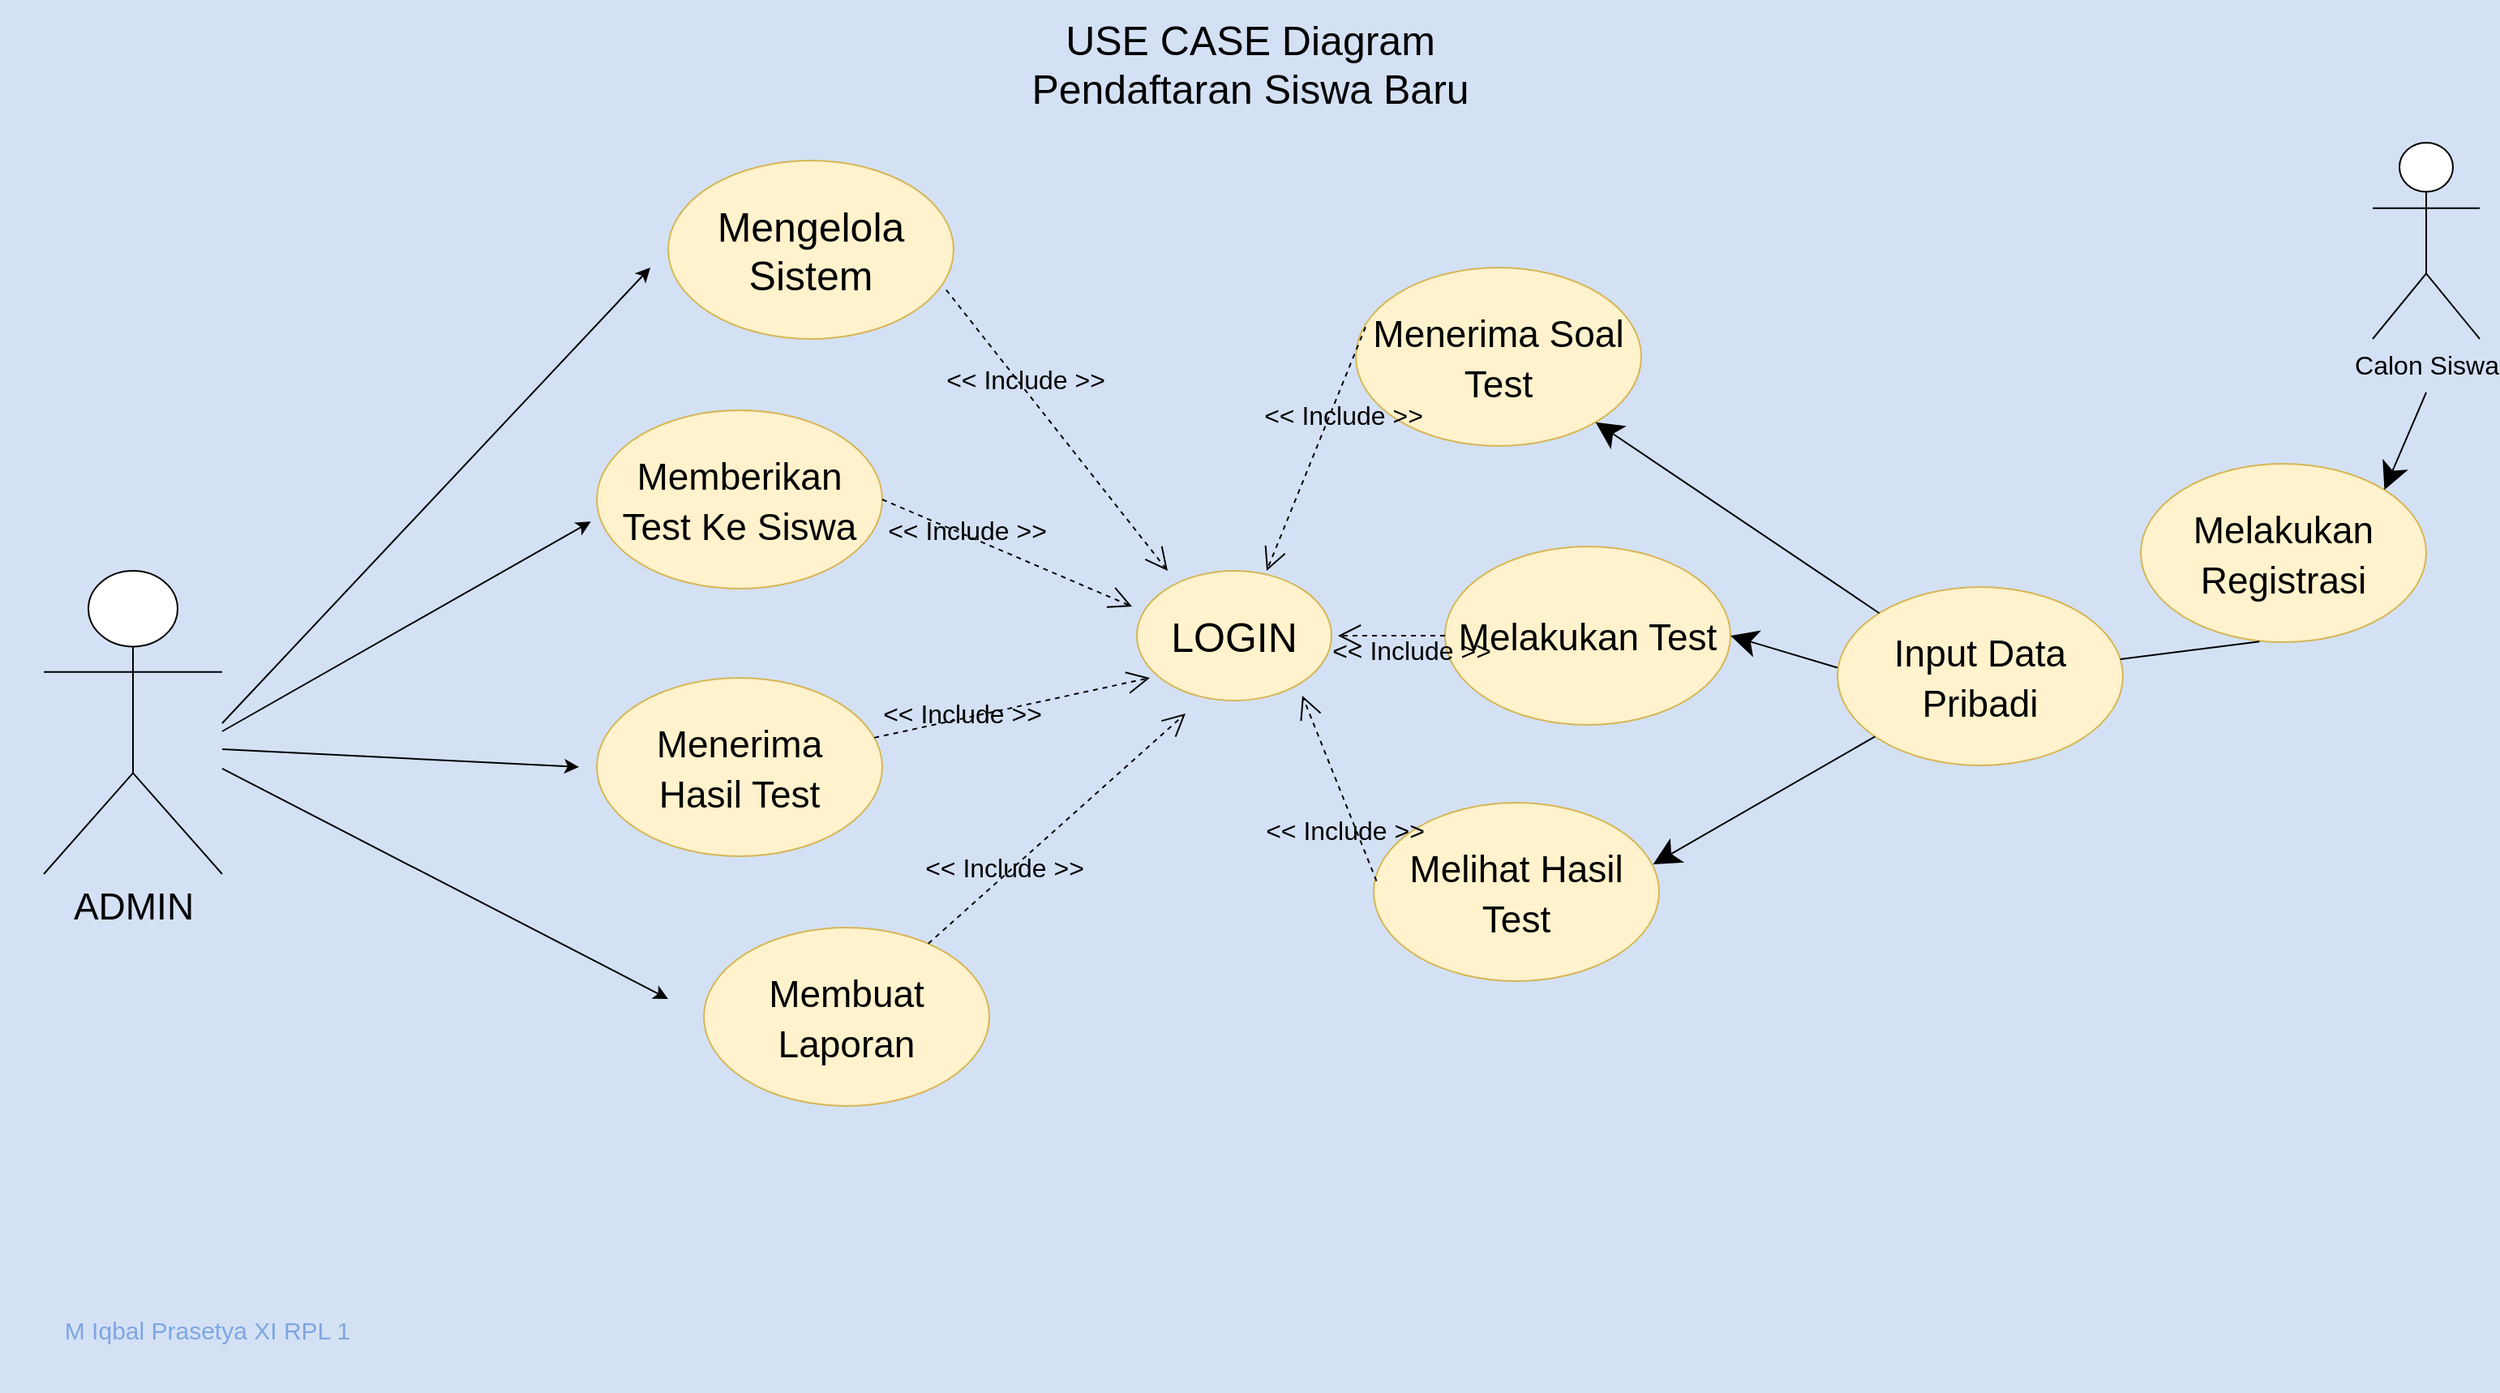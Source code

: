 <mxfile version="16.5.2" type="github">
  <diagram id="Ay3tjK2ZSE7KL9FqbWFj" name="Page-1">
    <mxGraphModel dx="2038" dy="1060" grid="1" gridSize="11" guides="1" tooltips="1" connect="1" arrows="1" fold="1" page="1" pageScale="1" pageWidth="1600" pageHeight="900" background="#D4E1F5" math="0" shadow="0">
      <root>
        <mxCell id="0" />
        <mxCell id="1" parent="0" />
        <mxCell id="gNgX4fhja9alKX4UE3FK-9" value="LOGIN" style="ellipse;whiteSpace=wrap;html=1;fontFamily=Helvetica;fontSize=25;fillColor=#fff2cc;strokeColor=#d6b656;" vertex="1" parent="1">
          <mxGeometry x="712" y="385" width="120" height="80" as="geometry" />
        </mxCell>
        <mxCell id="gNgX4fhja9alKX4UE3FK-11" value="Mengelola Sistem" style="ellipse;whiteSpace=wrap;html=1;fontFamily=Helvetica;fontSize=25;fillColor=#fff2cc;strokeColor=#d6b656;" vertex="1" parent="1">
          <mxGeometry x="423" y="132" width="176" height="110" as="geometry" />
        </mxCell>
        <mxCell id="gNgX4fhja9alKX4UE3FK-12" value="&lt;font style=&quot;font-size: 23px&quot;&gt;Memberikan Test Ke Siswa&lt;/font&gt;" style="ellipse;whiteSpace=wrap;html=1;fontFamily=Helvetica;fontSize=25;fillColor=#fff2cc;strokeColor=#d6b656;" vertex="1" parent="1">
          <mxGeometry x="379" y="286" width="176" height="110" as="geometry" />
        </mxCell>
        <mxCell id="gNgX4fhja9alKX4UE3FK-13" value="&lt;font style=&quot;font-size: 23px&quot;&gt;Menerima &lt;br&gt;Hasil Test&lt;/font&gt;" style="ellipse;whiteSpace=wrap;html=1;fontFamily=Helvetica;fontSize=25;fillColor=#fff2cc;strokeColor=#d6b656;" vertex="1" parent="1">
          <mxGeometry x="379" y="451" width="176" height="110" as="geometry" />
        </mxCell>
        <mxCell id="gNgX4fhja9alKX4UE3FK-14" value="&lt;span style=&quot;font-size: 23px&quot;&gt;Membuat Laporan&lt;/span&gt;" style="ellipse;whiteSpace=wrap;html=1;fontFamily=Helvetica;fontSize=25;fillColor=#fff2cc;strokeColor=#d6b656;" vertex="1" parent="1">
          <mxGeometry x="445" y="605" width="176" height="110" as="geometry" />
        </mxCell>
        <mxCell id="gNgX4fhja9alKX4UE3FK-15" value="&lt;span style=&quot;font-size: 23px&quot;&gt;Melakukan Registrasi&lt;/span&gt;" style="ellipse;whiteSpace=wrap;html=1;fontFamily=Helvetica;fontSize=25;fillColor=#fff2cc;strokeColor=#d6b656;" vertex="1" parent="1">
          <mxGeometry x="1331" y="319" width="176" height="110" as="geometry" />
        </mxCell>
        <mxCell id="gNgX4fhja9alKX4UE3FK-17" value="&lt;span style=&quot;font-size: 23px&quot;&gt;Input Data Pribadi&lt;/span&gt;" style="ellipse;whiteSpace=wrap;html=1;fontFamily=Helvetica;fontSize=25;fillColor=#fff2cc;strokeColor=#d6b656;" vertex="1" parent="1">
          <mxGeometry x="1144" y="395" width="176" height="110" as="geometry" />
        </mxCell>
        <mxCell id="gNgX4fhja9alKX4UE3FK-18" value="&lt;span style=&quot;font-size: 23px&quot;&gt;Melakukan Test&lt;/span&gt;" style="ellipse;whiteSpace=wrap;html=1;fontFamily=Helvetica;fontSize=25;fillColor=#fff2cc;strokeColor=#d6b656;" vertex="1" parent="1">
          <mxGeometry x="902" y="370" width="176" height="110" as="geometry" />
        </mxCell>
        <mxCell id="gNgX4fhja9alKX4UE3FK-19" value="&lt;span style=&quot;font-size: 23px&quot;&gt;Menerima Soal Test&lt;/span&gt;" style="ellipse;whiteSpace=wrap;html=1;fontFamily=Helvetica;fontSize=25;fillColor=#fff2cc;strokeColor=#d6b656;" vertex="1" parent="1">
          <mxGeometry x="847" y="198" width="176" height="110" as="geometry" />
        </mxCell>
        <mxCell id="gNgX4fhja9alKX4UE3FK-20" value="&lt;span style=&quot;font-size: 23px&quot;&gt;Melihat Hasil Test&lt;/span&gt;" style="ellipse;whiteSpace=wrap;html=1;fontFamily=Helvetica;fontSize=25;fillColor=#fff2cc;strokeColor=#d6b656;" vertex="1" parent="1">
          <mxGeometry x="858" y="528" width="176" height="110" as="geometry" />
        </mxCell>
        <mxCell id="gNgX4fhja9alKX4UE3FK-21" value="ADMIN" style="shape=umlActor;verticalLabelPosition=bottom;verticalAlign=top;html=1;outlineConnect=0;fontFamily=Helvetica;fontSize=23;" vertex="1" parent="1">
          <mxGeometry x="38" y="385" width="110" height="187" as="geometry" />
        </mxCell>
        <mxCell id="gNgX4fhja9alKX4UE3FK-22" value="" style="endArrow=classic;html=1;rounded=0;fontFamily=Helvetica;fontSize=23;" edge="1" parent="1">
          <mxGeometry width="50" height="50" relative="1" as="geometry">
            <mxPoint x="148" y="479" as="sourcePoint" />
            <mxPoint x="412" y="198" as="targetPoint" />
          </mxGeometry>
        </mxCell>
        <mxCell id="gNgX4fhja9alKX4UE3FK-23" value="" style="endArrow=classic;html=1;rounded=0;fontFamily=Helvetica;fontSize=23;entryX=-0.021;entryY=0.624;entryDx=0;entryDy=0;entryPerimeter=0;" edge="1" parent="1" target="gNgX4fhja9alKX4UE3FK-12">
          <mxGeometry width="50" height="50" relative="1" as="geometry">
            <mxPoint x="148" y="484" as="sourcePoint" />
            <mxPoint x="198" y="495" as="targetPoint" />
          </mxGeometry>
        </mxCell>
        <mxCell id="gNgX4fhja9alKX4UE3FK-24" value="" style="endArrow=classic;html=1;rounded=0;fontFamily=Helvetica;fontSize=23;" edge="1" parent="1">
          <mxGeometry width="50" height="50" relative="1" as="geometry">
            <mxPoint x="148" y="495" as="sourcePoint" />
            <mxPoint x="368" y="506" as="targetPoint" />
          </mxGeometry>
        </mxCell>
        <mxCell id="gNgX4fhja9alKX4UE3FK-25" value="" style="endArrow=classic;html=1;rounded=0;fontFamily=Helvetica;fontSize=23;" edge="1" parent="1" source="gNgX4fhja9alKX4UE3FK-21">
          <mxGeometry width="50" height="50" relative="1" as="geometry">
            <mxPoint x="148" y="484" as="sourcePoint" />
            <mxPoint x="423" y="649" as="targetPoint" />
          </mxGeometry>
        </mxCell>
        <mxCell id="gNgX4fhja9alKX4UE3FK-30" value="&lt;font style=&quot;font-size: 16px&quot;&gt;&amp;lt;&amp;lt; Include &amp;gt;&amp;gt;&lt;/font&gt;" style="endArrow=open;endSize=12;dashed=1;html=1;rounded=0;fontFamily=Helvetica;fontSize=23;strokeColor=default;labelBackgroundColor=none;exitX=0.974;exitY=0.725;exitDx=0;exitDy=0;exitPerimeter=0;" edge="1" parent="1" source="gNgX4fhja9alKX4UE3FK-11">
          <mxGeometry x="-0.355" y="6" width="160" relative="1" as="geometry">
            <mxPoint x="555" y="374" as="sourcePoint" />
            <mxPoint x="731" y="385" as="targetPoint" />
            <mxPoint y="1" as="offset" />
          </mxGeometry>
        </mxCell>
        <mxCell id="gNgX4fhja9alKX4UE3FK-31" value="&lt;font style=&quot;font-size: 16px&quot;&gt;&amp;lt;&amp;lt; Include &amp;gt;&amp;gt;&lt;/font&gt;" style="endArrow=open;endSize=12;dashed=1;html=1;rounded=0;fontFamily=Helvetica;fontSize=23;strokeColor=default;labelBackgroundColor=none;" edge="1" parent="1">
          <mxGeometry x="-0.355" y="6" width="160" relative="1" as="geometry">
            <mxPoint x="555" y="341" as="sourcePoint" />
            <mxPoint x="709" y="407" as="targetPoint" />
            <mxPoint y="1" as="offset" />
          </mxGeometry>
        </mxCell>
        <mxCell id="gNgX4fhja9alKX4UE3FK-32" value="&lt;font style=&quot;font-size: 16px&quot;&gt;&amp;lt;&amp;lt; Include &amp;gt;&amp;gt;&lt;/font&gt;" style="endArrow=open;endSize=12;dashed=1;html=1;rounded=0;fontFamily=Helvetica;fontSize=23;strokeColor=default;labelBackgroundColor=none;" edge="1" parent="1" source="gNgX4fhja9alKX4UE3FK-13">
          <mxGeometry x="-0.355" y="6" width="160" relative="1" as="geometry">
            <mxPoint x="577" y="495" as="sourcePoint" />
            <mxPoint x="720" y="451" as="targetPoint" />
            <mxPoint y="1" as="offset" />
          </mxGeometry>
        </mxCell>
        <mxCell id="gNgX4fhja9alKX4UE3FK-33" value="&lt;font style=&quot;font-size: 16px&quot;&gt;&amp;lt;&amp;lt; Include &amp;gt;&amp;gt;&lt;/font&gt;" style="endArrow=open;endSize=12;dashed=1;html=1;rounded=0;fontFamily=Helvetica;fontSize=23;strokeColor=default;labelBackgroundColor=none;" edge="1" parent="1" source="gNgX4fhja9alKX4UE3FK-14">
          <mxGeometry x="-0.355" y="6" width="160" relative="1" as="geometry">
            <mxPoint x="621" y="528" as="sourcePoint" />
            <mxPoint x="742" y="473" as="targetPoint" />
            <mxPoint y="1" as="offset" />
          </mxGeometry>
        </mxCell>
        <mxCell id="gNgX4fhja9alKX4UE3FK-35" value="Calon Siswa" style="shape=umlActor;verticalLabelPosition=bottom;verticalAlign=top;html=1;fontFamily=Helvetica;fontSize=16;" vertex="1" parent="1">
          <mxGeometry x="1474" y="121" width="66" height="121" as="geometry" />
        </mxCell>
        <mxCell id="gNgX4fhja9alKX4UE3FK-36" value="" style="endArrow=classic;html=1;rounded=0;labelBackgroundColor=none;fontFamily=Helvetica;fontSize=16;startSize=14;endSize=14;strokeColor=default;entryX=1;entryY=0;entryDx=0;entryDy=0;" edge="1" parent="1" target="gNgX4fhja9alKX4UE3FK-15">
          <mxGeometry width="50" height="50" relative="1" as="geometry">
            <mxPoint x="1507" y="275" as="sourcePoint" />
            <mxPoint x="1474" y="435" as="targetPoint" />
            <Array as="points">
              <mxPoint x="1507" y="275" />
            </Array>
          </mxGeometry>
        </mxCell>
        <mxCell id="gNgX4fhja9alKX4UE3FK-37" value="&lt;font style=&quot;font-size: 16px&quot;&gt;&amp;lt;&amp;lt; Include &amp;gt;&amp;gt;&lt;/font&gt;" style="endArrow=open;endSize=12;dashed=1;html=1;rounded=0;fontFamily=Helvetica;fontSize=23;strokeColor=default;labelBackgroundColor=none;" edge="1" parent="1" source="gNgX4fhja9alKX4UE3FK-18">
          <mxGeometry x="-0.355" y="6" width="160" relative="1" as="geometry">
            <mxPoint x="627.0" y="308" as="sourcePoint" />
            <mxPoint x="836" y="425" as="targetPoint" />
            <mxPoint y="1" as="offset" />
          </mxGeometry>
        </mxCell>
        <mxCell id="gNgX4fhja9alKX4UE3FK-38" value="&lt;font style=&quot;font-size: 16px&quot;&gt;&amp;lt;&amp;lt; Include &amp;gt;&amp;gt;&lt;/font&gt;" style="endArrow=open;endSize=12;dashed=1;html=1;rounded=0;fontFamily=Helvetica;fontSize=23;strokeColor=default;labelBackgroundColor=none;exitX=0.01;exitY=0.439;exitDx=0;exitDy=0;exitPerimeter=0;" edge="1" parent="1" source="gNgX4fhja9alKX4UE3FK-20">
          <mxGeometry x="-0.355" y="6" width="160" relative="1" as="geometry">
            <mxPoint x="882.589" y="308.181" as="sourcePoint" />
            <mxPoint x="814" y="462" as="targetPoint" />
            <mxPoint y="1" as="offset" />
          </mxGeometry>
        </mxCell>
        <mxCell id="gNgX4fhja9alKX4UE3FK-41" value="&lt;font style=&quot;font-size: 16px&quot;&gt;&amp;lt;&amp;lt; Include &amp;gt;&amp;gt;&lt;/font&gt;" style="endArrow=open;endSize=12;dashed=1;html=1;rounded=0;fontFamily=Helvetica;fontSize=23;strokeColor=default;labelBackgroundColor=none;exitX=0.034;exitY=0.333;exitDx=0;exitDy=0;exitPerimeter=0;entryX=0.667;entryY=0;entryDx=0;entryDy=0;entryPerimeter=0;" edge="1" parent="1" source="gNgX4fhja9alKX4UE3FK-19" target="gNgX4fhja9alKX4UE3FK-9">
          <mxGeometry x="-0.355" y="6" width="160" relative="1" as="geometry">
            <mxPoint x="882.589" y="395.001" as="sourcePoint" />
            <mxPoint x="792" y="471.82" as="targetPoint" />
            <mxPoint y="1" as="offset" />
          </mxGeometry>
        </mxCell>
        <mxCell id="gNgX4fhja9alKX4UE3FK-46" value="" style="endArrow=none;html=1;rounded=0;labelBackgroundColor=none;fontFamily=Helvetica;fontSize=16;startSize=14;endSize=14;strokeColor=default;entryX=0.416;entryY=0.997;entryDx=0;entryDy=0;entryPerimeter=0;" edge="1" parent="1" source="gNgX4fhja9alKX4UE3FK-17" target="gNgX4fhja9alKX4UE3FK-15">
          <mxGeometry width="50" height="50" relative="1" as="geometry">
            <mxPoint x="1320" y="465" as="sourcePoint" />
            <mxPoint x="1370" y="415" as="targetPoint" />
          </mxGeometry>
        </mxCell>
        <mxCell id="gNgX4fhja9alKX4UE3FK-47" value="" style="endArrow=classic;html=1;rounded=0;labelBackgroundColor=none;fontFamily=Helvetica;fontSize=16;startSize=14;endSize=14;strokeColor=default;entryX=1;entryY=0.5;entryDx=0;entryDy=0;" edge="1" parent="1" target="gNgX4fhja9alKX4UE3FK-18">
          <mxGeometry width="50" height="50" relative="1" as="geometry">
            <mxPoint x="1144" y="444.79" as="sourcePoint" />
            <mxPoint x="1118.394" y="505.005" as="targetPoint" />
            <Array as="points">
              <mxPoint x="1144" y="444.79" />
            </Array>
          </mxGeometry>
        </mxCell>
        <mxCell id="gNgX4fhja9alKX4UE3FK-48" value="" style="endArrow=classic;html=1;rounded=0;labelBackgroundColor=none;fontFamily=Helvetica;fontSize=16;startSize=14;endSize=14;strokeColor=default;entryX=0.979;entryY=0.345;entryDx=0;entryDy=0;entryPerimeter=0;" edge="1" parent="1" source="gNgX4fhja9alKX4UE3FK-17" target="gNgX4fhja9alKX4UE3FK-20">
          <mxGeometry width="50" height="50" relative="1" as="geometry">
            <mxPoint x="1155" y="455.79" as="sourcePoint" />
            <mxPoint x="1089.0" y="436" as="targetPoint" />
            <Array as="points" />
          </mxGeometry>
        </mxCell>
        <mxCell id="gNgX4fhja9alKX4UE3FK-49" value="" style="endArrow=classic;html=1;rounded=0;labelBackgroundColor=none;fontFamily=Helvetica;fontSize=16;startSize=14;endSize=14;strokeColor=default;exitX=0;exitY=0;exitDx=0;exitDy=0;" edge="1" parent="1" source="gNgX4fhja9alKX4UE3FK-17" target="gNgX4fhja9alKX4UE3FK-19">
          <mxGeometry width="50" height="50" relative="1" as="geometry">
            <mxPoint x="1166" y="404.79" as="sourcePoint" />
            <mxPoint x="1100.0" y="385" as="targetPoint" />
            <Array as="points" />
          </mxGeometry>
        </mxCell>
        <mxCell id="gNgX4fhja9alKX4UE3FK-50" value="&lt;font style=&quot;font-size: 25px&quot;&gt;USE CASE Diagram Pendaftaran Siswa Baru&lt;/font&gt;" style="text;html=1;strokeColor=none;fillColor=none;align=center;verticalAlign=middle;whiteSpace=wrap;rounded=0;fontFamily=Helvetica;fontSize=16;" vertex="1" parent="1">
          <mxGeometry x="596" y="33" width="372" height="77" as="geometry" />
        </mxCell>
        <mxCell id="gNgX4fhja9alKX4UE3FK-51" value="&lt;span style=&quot;font-size: 15px&quot;&gt;M Iqbal Prasetya XI RPL 1&lt;/span&gt;" style="text;html=1;strokeColor=none;fillColor=none;align=center;verticalAlign=middle;whiteSpace=wrap;rounded=0;fontFamily=Helvetica;fontSize=16;fontColor=#7EA6E0;" vertex="1" parent="1">
          <mxGeometry x="11" y="814" width="256" height="77" as="geometry" />
        </mxCell>
      </root>
    </mxGraphModel>
  </diagram>
</mxfile>
